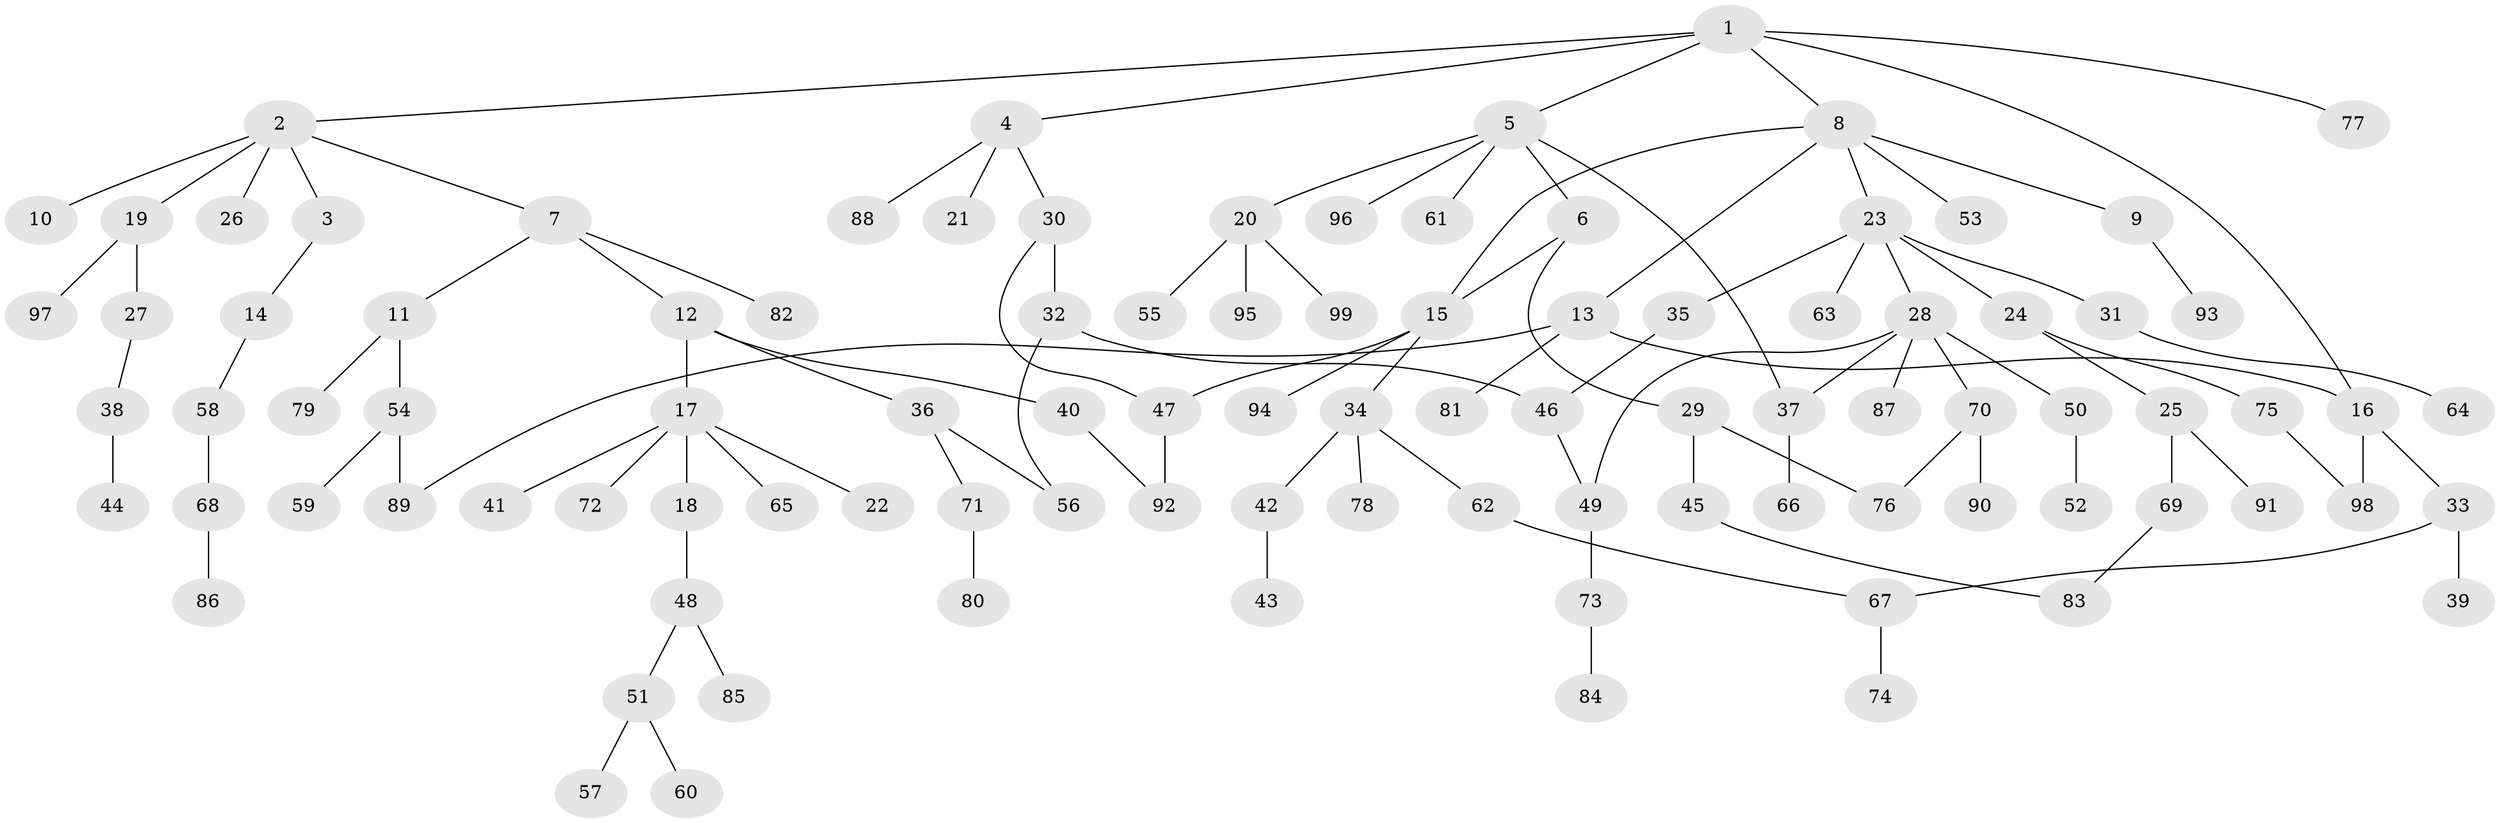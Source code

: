 // coarse degree distribution, {6: 0.01694915254237288, 8: 0.01694915254237288, 2: 0.288135593220339, 4: 0.0847457627118644, 5: 0.03389830508474576, 3: 0.11864406779661017, 9: 0.01694915254237288, 1: 0.4067796610169492, 10: 0.01694915254237288}
// Generated by graph-tools (version 1.1) at 2025/16/03/04/25 18:16:53]
// undirected, 99 vertices, 111 edges
graph export_dot {
graph [start="1"]
  node [color=gray90,style=filled];
  1;
  2;
  3;
  4;
  5;
  6;
  7;
  8;
  9;
  10;
  11;
  12;
  13;
  14;
  15;
  16;
  17;
  18;
  19;
  20;
  21;
  22;
  23;
  24;
  25;
  26;
  27;
  28;
  29;
  30;
  31;
  32;
  33;
  34;
  35;
  36;
  37;
  38;
  39;
  40;
  41;
  42;
  43;
  44;
  45;
  46;
  47;
  48;
  49;
  50;
  51;
  52;
  53;
  54;
  55;
  56;
  57;
  58;
  59;
  60;
  61;
  62;
  63;
  64;
  65;
  66;
  67;
  68;
  69;
  70;
  71;
  72;
  73;
  74;
  75;
  76;
  77;
  78;
  79;
  80;
  81;
  82;
  83;
  84;
  85;
  86;
  87;
  88;
  89;
  90;
  91;
  92;
  93;
  94;
  95;
  96;
  97;
  98;
  99;
  1 -- 2;
  1 -- 4;
  1 -- 5;
  1 -- 8;
  1 -- 16;
  1 -- 77;
  2 -- 3;
  2 -- 7;
  2 -- 10;
  2 -- 19;
  2 -- 26;
  3 -- 14;
  4 -- 21;
  4 -- 30;
  4 -- 88;
  5 -- 6;
  5 -- 20;
  5 -- 37;
  5 -- 61;
  5 -- 96;
  6 -- 29;
  6 -- 15;
  7 -- 11;
  7 -- 12;
  7 -- 82;
  8 -- 9;
  8 -- 13;
  8 -- 15;
  8 -- 23;
  8 -- 53;
  9 -- 93;
  11 -- 54;
  11 -- 79;
  12 -- 17;
  12 -- 36;
  12 -- 40;
  13 -- 81;
  13 -- 89;
  13 -- 16;
  14 -- 58;
  15 -- 34;
  15 -- 47;
  15 -- 94;
  16 -- 33;
  16 -- 98;
  17 -- 18;
  17 -- 22;
  17 -- 41;
  17 -- 65;
  17 -- 72;
  18 -- 48;
  19 -- 27;
  19 -- 97;
  20 -- 55;
  20 -- 95;
  20 -- 99;
  23 -- 24;
  23 -- 28;
  23 -- 31;
  23 -- 35;
  23 -- 63;
  24 -- 25;
  24 -- 75;
  25 -- 69;
  25 -- 91;
  27 -- 38;
  28 -- 50;
  28 -- 70;
  28 -- 87;
  28 -- 37;
  28 -- 49;
  29 -- 45;
  29 -- 76;
  30 -- 32;
  30 -- 47;
  31 -- 64;
  32 -- 46;
  32 -- 56;
  33 -- 39;
  33 -- 67;
  34 -- 42;
  34 -- 62;
  34 -- 78;
  35 -- 46;
  36 -- 56;
  36 -- 71;
  37 -- 66;
  38 -- 44;
  40 -- 92;
  42 -- 43;
  45 -- 83;
  46 -- 49;
  47 -- 92;
  48 -- 51;
  48 -- 85;
  49 -- 73;
  50 -- 52;
  51 -- 57;
  51 -- 60;
  54 -- 59;
  54 -- 89;
  58 -- 68;
  62 -- 67;
  67 -- 74;
  68 -- 86;
  69 -- 83;
  70 -- 76;
  70 -- 90;
  71 -- 80;
  73 -- 84;
  75 -- 98;
}
